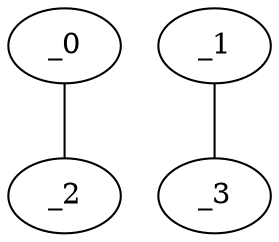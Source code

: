 graph NP1_0111 {
	_0	 [x="0.651121",
		y="2.93679"];
	_2	 [x="0.744255",
		y="0.6705"];
	_0 -- _2;
	_1	 [x="2.23",
		y="2.94"];
	_3	 [x="2.71509",
		y="1.26038"];
	_1 -- _3;
}
